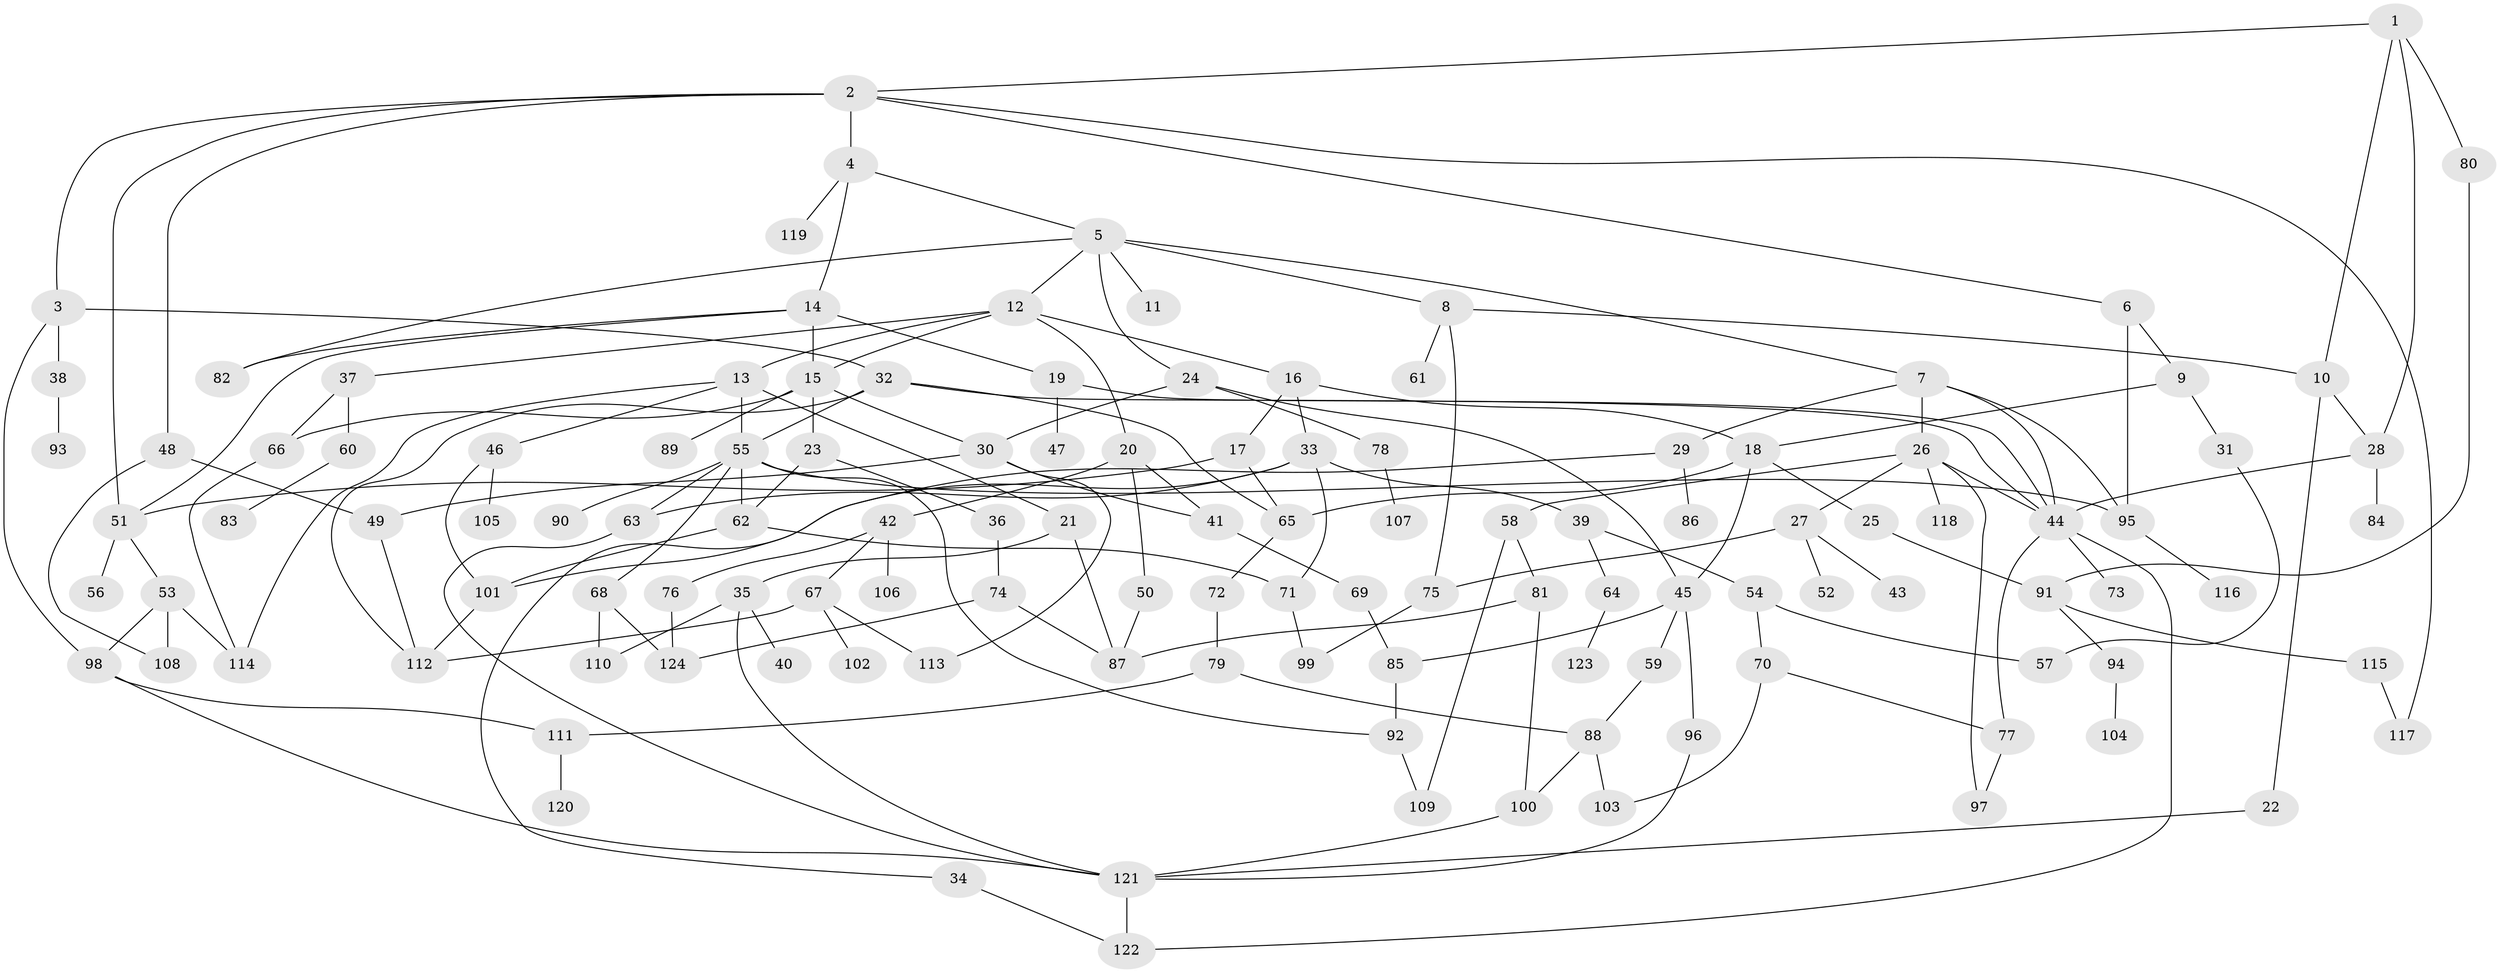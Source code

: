 // coarse degree distribution, {4: 0.10465116279069768, 1: 0.26744186046511625, 5: 0.06976744186046512, 2: 0.19767441860465115, 8: 0.023255813953488372, 3: 0.2441860465116279, 7: 0.03488372093023256, 9: 0.011627906976744186, 13: 0.023255813953488372, 6: 0.023255813953488372}
// Generated by graph-tools (version 1.1) at 2025/44/03/04/25 21:44:35]
// undirected, 124 vertices, 184 edges
graph export_dot {
graph [start="1"]
  node [color=gray90,style=filled];
  1;
  2;
  3;
  4;
  5;
  6;
  7;
  8;
  9;
  10;
  11;
  12;
  13;
  14;
  15;
  16;
  17;
  18;
  19;
  20;
  21;
  22;
  23;
  24;
  25;
  26;
  27;
  28;
  29;
  30;
  31;
  32;
  33;
  34;
  35;
  36;
  37;
  38;
  39;
  40;
  41;
  42;
  43;
  44;
  45;
  46;
  47;
  48;
  49;
  50;
  51;
  52;
  53;
  54;
  55;
  56;
  57;
  58;
  59;
  60;
  61;
  62;
  63;
  64;
  65;
  66;
  67;
  68;
  69;
  70;
  71;
  72;
  73;
  74;
  75;
  76;
  77;
  78;
  79;
  80;
  81;
  82;
  83;
  84;
  85;
  86;
  87;
  88;
  89;
  90;
  91;
  92;
  93;
  94;
  95;
  96;
  97;
  98;
  99;
  100;
  101;
  102;
  103;
  104;
  105;
  106;
  107;
  108;
  109;
  110;
  111;
  112;
  113;
  114;
  115;
  116;
  117;
  118;
  119;
  120;
  121;
  122;
  123;
  124;
  1 -- 2;
  1 -- 10;
  1 -- 28;
  1 -- 80;
  2 -- 3;
  2 -- 4;
  2 -- 6;
  2 -- 48;
  2 -- 117;
  2 -- 51;
  3 -- 32;
  3 -- 38;
  3 -- 98;
  4 -- 5;
  4 -- 14;
  4 -- 119;
  5 -- 7;
  5 -- 8;
  5 -- 11;
  5 -- 12;
  5 -- 24;
  5 -- 82;
  6 -- 9;
  6 -- 95;
  7 -- 26;
  7 -- 29;
  7 -- 95;
  7 -- 44;
  8 -- 61;
  8 -- 75;
  8 -- 10;
  9 -- 18;
  9 -- 31;
  10 -- 22;
  10 -- 28;
  12 -- 13;
  12 -- 16;
  12 -- 20;
  12 -- 37;
  12 -- 15;
  13 -- 21;
  13 -- 46;
  13 -- 55;
  13 -- 114;
  14 -- 15;
  14 -- 19;
  14 -- 82;
  14 -- 51;
  15 -- 23;
  15 -- 89;
  15 -- 66;
  15 -- 30;
  16 -- 17;
  16 -- 33;
  16 -- 18;
  17 -- 51;
  17 -- 65;
  18 -- 25;
  18 -- 45;
  18 -- 65;
  19 -- 44;
  19 -- 47;
  20 -- 41;
  20 -- 42;
  20 -- 50;
  21 -- 35;
  21 -- 87;
  22 -- 121;
  23 -- 36;
  23 -- 62;
  24 -- 30;
  24 -- 45;
  24 -- 78;
  25 -- 91;
  26 -- 27;
  26 -- 58;
  26 -- 118;
  26 -- 97;
  26 -- 44;
  27 -- 43;
  27 -- 52;
  27 -- 75;
  28 -- 84;
  28 -- 44;
  29 -- 86;
  29 -- 101;
  30 -- 49;
  30 -- 113;
  30 -- 41;
  31 -- 57;
  32 -- 44;
  32 -- 112;
  32 -- 65;
  32 -- 55;
  33 -- 34;
  33 -- 39;
  33 -- 71;
  33 -- 63;
  34 -- 122;
  35 -- 40;
  35 -- 110;
  35 -- 121;
  36 -- 74;
  37 -- 60;
  37 -- 66;
  38 -- 93;
  39 -- 54;
  39 -- 64;
  41 -- 69;
  42 -- 67;
  42 -- 76;
  42 -- 106;
  44 -- 73;
  44 -- 122;
  44 -- 77;
  45 -- 59;
  45 -- 96;
  45 -- 85;
  46 -- 105;
  46 -- 101;
  48 -- 49;
  48 -- 108;
  49 -- 112;
  50 -- 87;
  51 -- 53;
  51 -- 56;
  53 -- 108;
  53 -- 114;
  53 -- 98;
  54 -- 57;
  54 -- 70;
  55 -- 63;
  55 -- 68;
  55 -- 90;
  55 -- 95;
  55 -- 92;
  55 -- 62;
  58 -- 81;
  58 -- 109;
  59 -- 88;
  60 -- 83;
  62 -- 101;
  62 -- 71;
  63 -- 121;
  64 -- 123;
  65 -- 72;
  66 -- 114;
  67 -- 102;
  67 -- 112;
  67 -- 113;
  68 -- 124;
  68 -- 110;
  69 -- 85;
  70 -- 77;
  70 -- 103;
  71 -- 99;
  72 -- 79;
  74 -- 87;
  74 -- 124;
  75 -- 99;
  76 -- 124;
  77 -- 97;
  78 -- 107;
  79 -- 88;
  79 -- 111;
  80 -- 91;
  81 -- 100;
  81 -- 87;
  85 -- 92;
  88 -- 100;
  88 -- 103;
  91 -- 94;
  91 -- 115;
  92 -- 109;
  94 -- 104;
  95 -- 116;
  96 -- 121;
  98 -- 111;
  98 -- 121;
  100 -- 121;
  101 -- 112;
  111 -- 120;
  115 -- 117;
  121 -- 122;
}
